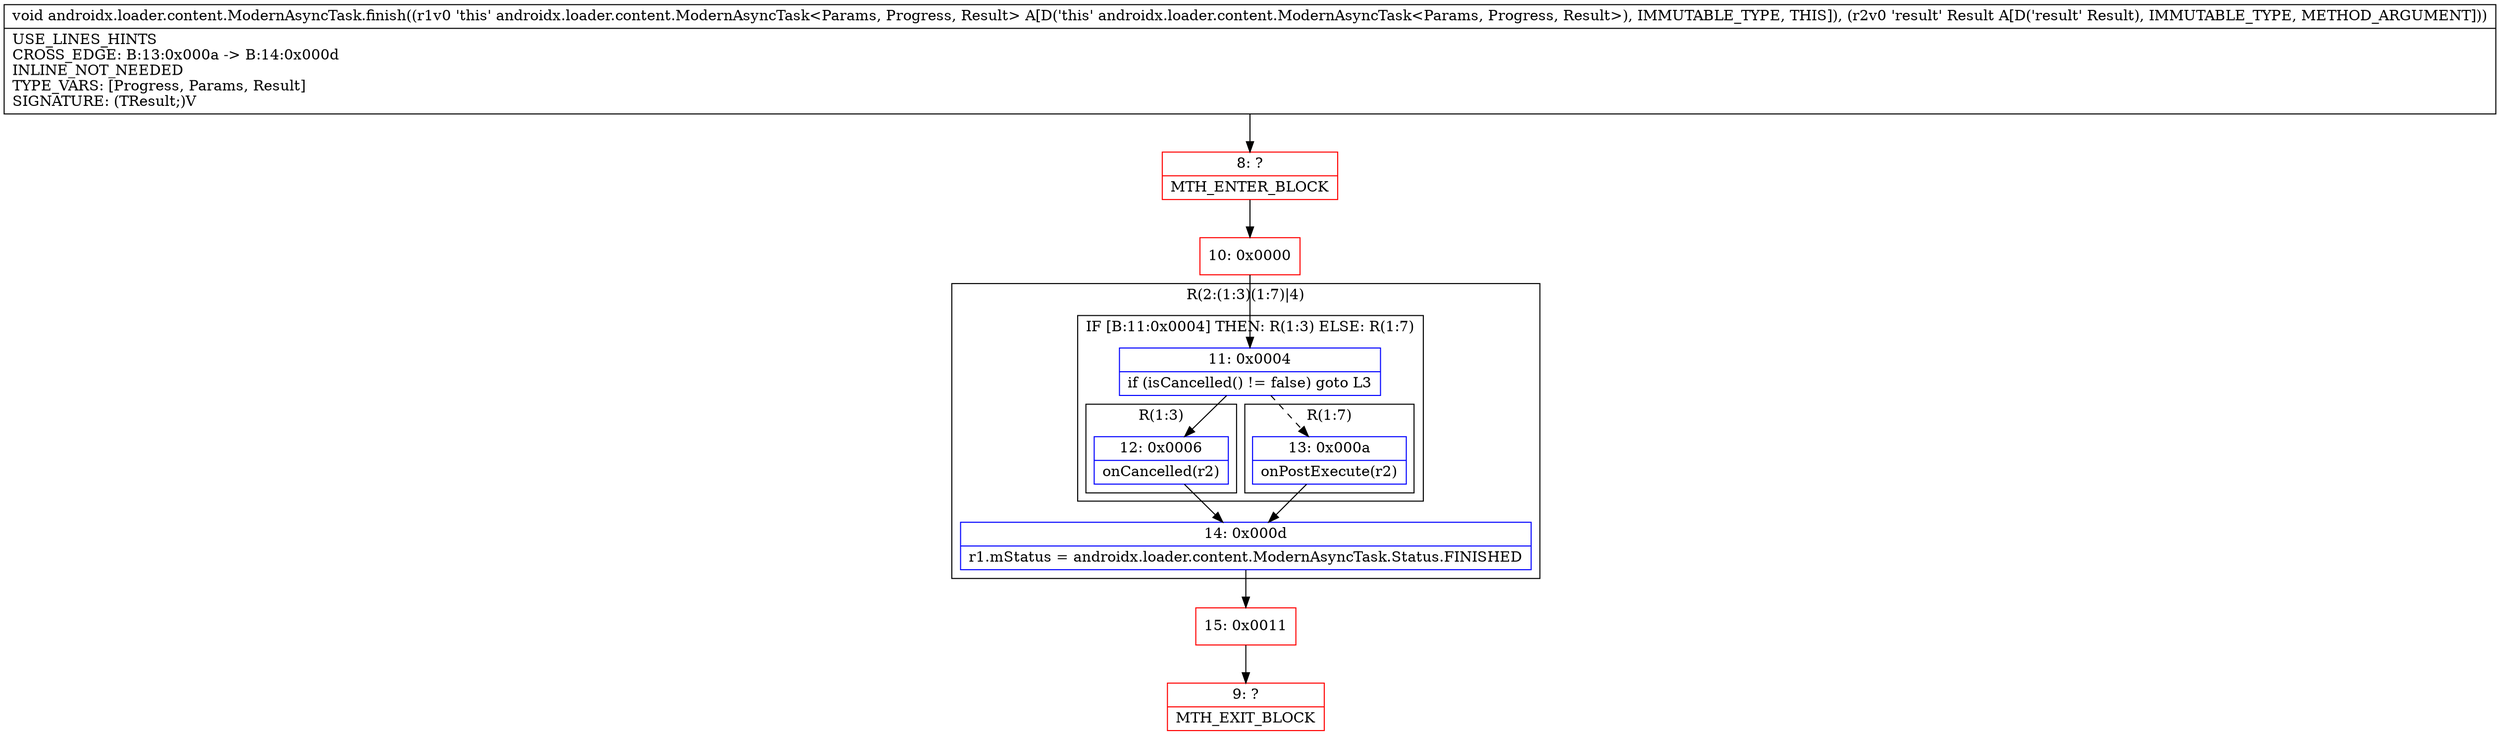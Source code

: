 digraph "CFG forandroidx.loader.content.ModernAsyncTask.finish(Ljava\/lang\/Object;)V" {
subgraph cluster_Region_1494240822 {
label = "R(2:(1:3)(1:7)|4)";
node [shape=record,color=blue];
subgraph cluster_IfRegion_62538718 {
label = "IF [B:11:0x0004] THEN: R(1:3) ELSE: R(1:7)";
node [shape=record,color=blue];
Node_11 [shape=record,label="{11\:\ 0x0004|if (isCancelled() != false) goto L3\l}"];
subgraph cluster_Region_1629296862 {
label = "R(1:3)";
node [shape=record,color=blue];
Node_12 [shape=record,label="{12\:\ 0x0006|onCancelled(r2)\l}"];
}
subgraph cluster_Region_1499135417 {
label = "R(1:7)";
node [shape=record,color=blue];
Node_13 [shape=record,label="{13\:\ 0x000a|onPostExecute(r2)\l}"];
}
}
Node_14 [shape=record,label="{14\:\ 0x000d|r1.mStatus = androidx.loader.content.ModernAsyncTask.Status.FINISHED\l}"];
}
Node_8 [shape=record,color=red,label="{8\:\ ?|MTH_ENTER_BLOCK\l}"];
Node_10 [shape=record,color=red,label="{10\:\ 0x0000}"];
Node_15 [shape=record,color=red,label="{15\:\ 0x0011}"];
Node_9 [shape=record,color=red,label="{9\:\ ?|MTH_EXIT_BLOCK\l}"];
MethodNode[shape=record,label="{void androidx.loader.content.ModernAsyncTask.finish((r1v0 'this' androidx.loader.content.ModernAsyncTask\<Params, Progress, Result\> A[D('this' androidx.loader.content.ModernAsyncTask\<Params, Progress, Result\>), IMMUTABLE_TYPE, THIS]), (r2v0 'result' Result A[D('result' Result), IMMUTABLE_TYPE, METHOD_ARGUMENT]))  | USE_LINES_HINTS\lCROSS_EDGE: B:13:0x000a \-\> B:14:0x000d\lINLINE_NOT_NEEDED\lTYPE_VARS: [Progress, Params, Result]\lSIGNATURE: (TResult;)V\l}"];
MethodNode -> Node_8;Node_11 -> Node_12;
Node_11 -> Node_13[style=dashed];
Node_12 -> Node_14;
Node_13 -> Node_14;
Node_14 -> Node_15;
Node_8 -> Node_10;
Node_10 -> Node_11;
Node_15 -> Node_9;
}

